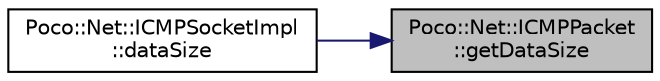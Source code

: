 digraph "Poco::Net::ICMPPacket::getDataSize"
{
 // LATEX_PDF_SIZE
  edge [fontname="Helvetica",fontsize="10",labelfontname="Helvetica",labelfontsize="10"];
  node [fontname="Helvetica",fontsize="10",shape=record];
  rankdir="RL";
  Node1 [label="Poco::Net::ICMPPacket\l::getDataSize",height=0.2,width=0.4,color="black", fillcolor="grey75", style="filled", fontcolor="black",tooltip="Sets data size."];
  Node1 -> Node2 [dir="back",color="midnightblue",fontsize="10",style="solid",fontname="Helvetica"];
  Node2 [label="Poco::Net::ICMPSocketImpl\l::dataSize",height=0.2,width=0.4,color="black", fillcolor="white", style="filled",URL="$classPoco_1_1Net_1_1ICMPSocketImpl.html#ad96b6e61d10bb859dba4a0fa9f41d3c4",tooltip=" "];
}
